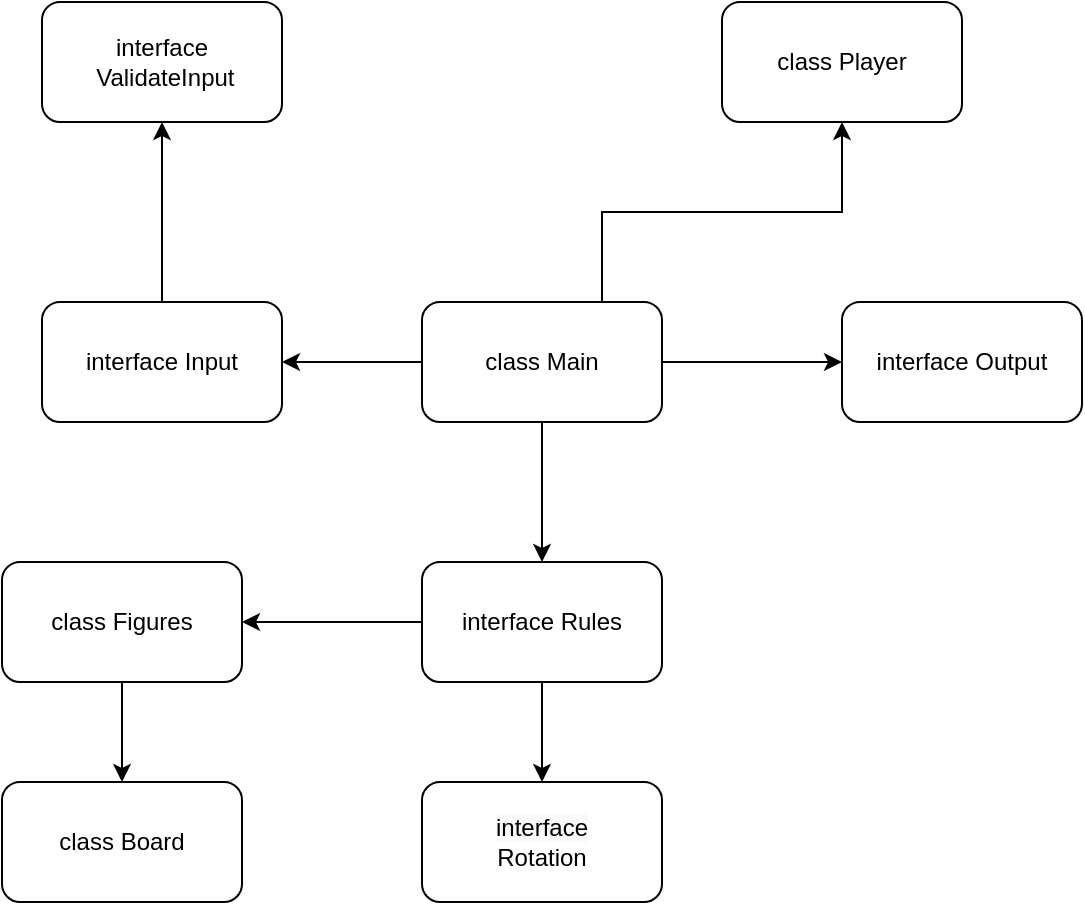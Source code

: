 <mxfile version="20.5.3" type="embed"><diagram id="rtK3o134jwyXbx7Rjypo" name="Page-1"><mxGraphModel dx="595" dy="823" grid="1" gridSize="10" guides="1" tooltips="1" connect="1" arrows="1" fold="1" page="1" pageScale="1" pageWidth="827" pageHeight="1169" math="0" shadow="0"><root><mxCell id="0"/><mxCell id="1" parent="0"/><mxCell id="VaLY5BpykQz9xLPlJ8-R-1" value="class Board" style="rounded=1;whiteSpace=wrap;html=1;movable=1;resizable=1;rotatable=1;deletable=1;editable=1;connectable=1;" parent="1" vertex="1"><mxGeometry x="130" y="710" width="120" height="60" as="geometry"/></mxCell><mxCell id="VaLY5BpykQz9xLPlJ8-R-30" style="edgeStyle=orthogonalEdgeStyle;rounded=0;orthogonalLoop=1;jettySize=auto;html=1;exitX=0.5;exitY=0;exitDx=0;exitDy=0;entryX=0.5;entryY=1;entryDx=0;entryDy=0;" parent="1" source="VaLY5BpykQz9xLPlJ8-R-7" target="VaLY5BpykQz9xLPlJ8-R-4" edge="1"><mxGeometry relative="1" as="geometry"/></mxCell><mxCell id="VaLY5BpykQz9xLPlJ8-R-4" value="interface&lt;br&gt;&amp;nbsp;ValidateInput" style="rounded=1;whiteSpace=wrap;html=1;" parent="1" vertex="1"><mxGeometry x="150" y="320" width="120" height="60" as="geometry"/></mxCell><mxCell id="VaLY5BpykQz9xLPlJ8-R-29" style="edgeStyle=orthogonalEdgeStyle;rounded=0;orthogonalLoop=1;jettySize=auto;html=1;exitX=0;exitY=0.5;exitDx=0;exitDy=0;entryX=1;entryY=0.5;entryDx=0;entryDy=0;" parent="1" source="VaLY5BpykQz9xLPlJ8-R-20" target="VaLY5BpykQz9xLPlJ8-R-7" edge="1"><mxGeometry relative="1" as="geometry"/></mxCell><mxCell id="VaLY5BpykQz9xLPlJ8-R-7" value="interface Input" style="rounded=1;whiteSpace=wrap;html=1;" parent="1" vertex="1"><mxGeometry x="150" y="470" width="120" height="60" as="geometry"/></mxCell><mxCell id="10" style="edgeStyle=orthogonalEdgeStyle;rounded=0;orthogonalLoop=1;jettySize=auto;html=1;exitX=0;exitY=0.5;exitDx=0;exitDy=0;entryX=1;entryY=0.5;entryDx=0;entryDy=0;" edge="1" parent="1" source="VaLY5BpykQz9xLPlJ8-R-17" target="9"><mxGeometry relative="1" as="geometry"/></mxCell><mxCell id="VaLY5BpykQz9xLPlJ8-R-17" value="interface Rules" style="rounded=1;whiteSpace=wrap;html=1;" parent="1" vertex="1"><mxGeometry x="340" y="600" width="120" height="60" as="geometry"/></mxCell><mxCell id="VaLY5BpykQz9xLPlJ8-R-19" value="interface Output" style="rounded=1;whiteSpace=wrap;html=1;" parent="1" vertex="1"><mxGeometry x="550" y="470" width="120" height="60" as="geometry"/></mxCell><mxCell id="VaLY5BpykQz9xLPlJ8-R-27" style="edgeStyle=orthogonalEdgeStyle;rounded=0;orthogonalLoop=1;jettySize=auto;html=1;exitX=0.5;exitY=1;exitDx=0;exitDy=0;" parent="1" source="VaLY5BpykQz9xLPlJ8-R-20" target="VaLY5BpykQz9xLPlJ8-R-17" edge="1"><mxGeometry relative="1" as="geometry"/></mxCell><mxCell id="VaLY5BpykQz9xLPlJ8-R-31" style="edgeStyle=orthogonalEdgeStyle;rounded=0;orthogonalLoop=1;jettySize=auto;html=1;exitX=1;exitY=0.5;exitDx=0;exitDy=0;entryX=0;entryY=0.5;entryDx=0;entryDy=0;" parent="1" source="VaLY5BpykQz9xLPlJ8-R-20" target="VaLY5BpykQz9xLPlJ8-R-19" edge="1"><mxGeometry relative="1" as="geometry"/></mxCell><mxCell id="7" style="edgeStyle=orthogonalEdgeStyle;rounded=0;orthogonalLoop=1;jettySize=auto;html=1;exitX=0.75;exitY=0;exitDx=0;exitDy=0;entryX=0.5;entryY=1;entryDx=0;entryDy=0;" edge="1" parent="1" source="VaLY5BpykQz9xLPlJ8-R-20" target="3"><mxGeometry relative="1" as="geometry"/></mxCell><mxCell id="VaLY5BpykQz9xLPlJ8-R-20" value="class Main" style="rounded=1;whiteSpace=wrap;html=1;" parent="1" vertex="1"><mxGeometry x="340" y="470" width="120" height="60" as="geometry"/></mxCell><mxCell id="3" value="class Player" style="rounded=1;whiteSpace=wrap;html=1;" vertex="1" parent="1"><mxGeometry x="490" y="320" width="120" height="60" as="geometry"/></mxCell><mxCell id="5" value="&lt;span style=&quot;color: rgb(0, 0, 0); font-family: Helvetica; font-size: 12px; font-style: normal; font-variant-ligatures: normal; font-variant-caps: normal; font-weight: 400; letter-spacing: normal; orphans: 2; text-align: center; text-indent: 0px; text-transform: none; widows: 2; word-spacing: 0px; -webkit-text-stroke-width: 0px; background-color: rgb(248, 249, 250); text-decoration-thickness: initial; text-decoration-style: initial; text-decoration-color: initial; float: none; display: inline !important;&quot;&gt;interface&lt;/span&gt;&lt;br&gt;Rotation" style="rounded=1;whiteSpace=wrap;html=1;" vertex="1" parent="1"><mxGeometry x="340" y="710" width="120" height="60" as="geometry"/></mxCell><mxCell id="6" style="edgeStyle=orthogonalEdgeStyle;rounded=0;orthogonalLoop=1;jettySize=auto;html=1;exitX=0.5;exitY=1;exitDx=0;exitDy=0;" edge="1" parent="1" source="VaLY5BpykQz9xLPlJ8-R-17" target="5"><mxGeometry relative="1" as="geometry"><mxPoint x="410" y="540" as="sourcePoint"/><mxPoint x="410" y="610" as="targetPoint"/></mxGeometry></mxCell><mxCell id="11" style="edgeStyle=orthogonalEdgeStyle;rounded=0;orthogonalLoop=1;jettySize=auto;html=1;exitX=0.5;exitY=1;exitDx=0;exitDy=0;entryX=0.5;entryY=0;entryDx=0;entryDy=0;" edge="1" parent="1" source="9" target="VaLY5BpykQz9xLPlJ8-R-1"><mxGeometry relative="1" as="geometry"/></mxCell><mxCell id="9" value="class Figures" style="rounded=1;whiteSpace=wrap;html=1;movable=1;resizable=1;rotatable=1;deletable=1;editable=1;connectable=1;" vertex="1" parent="1"><mxGeometry x="130" y="600" width="120" height="60" as="geometry"/></mxCell></root></mxGraphModel></diagram></mxfile>